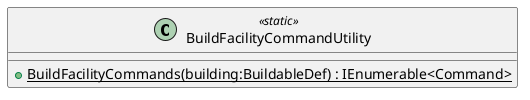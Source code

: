 @startuml
class BuildFacilityCommandUtility <<static>> {
    + {static} BuildFacilityCommands(building:BuildableDef) : IEnumerable<Command>
}
@enduml
